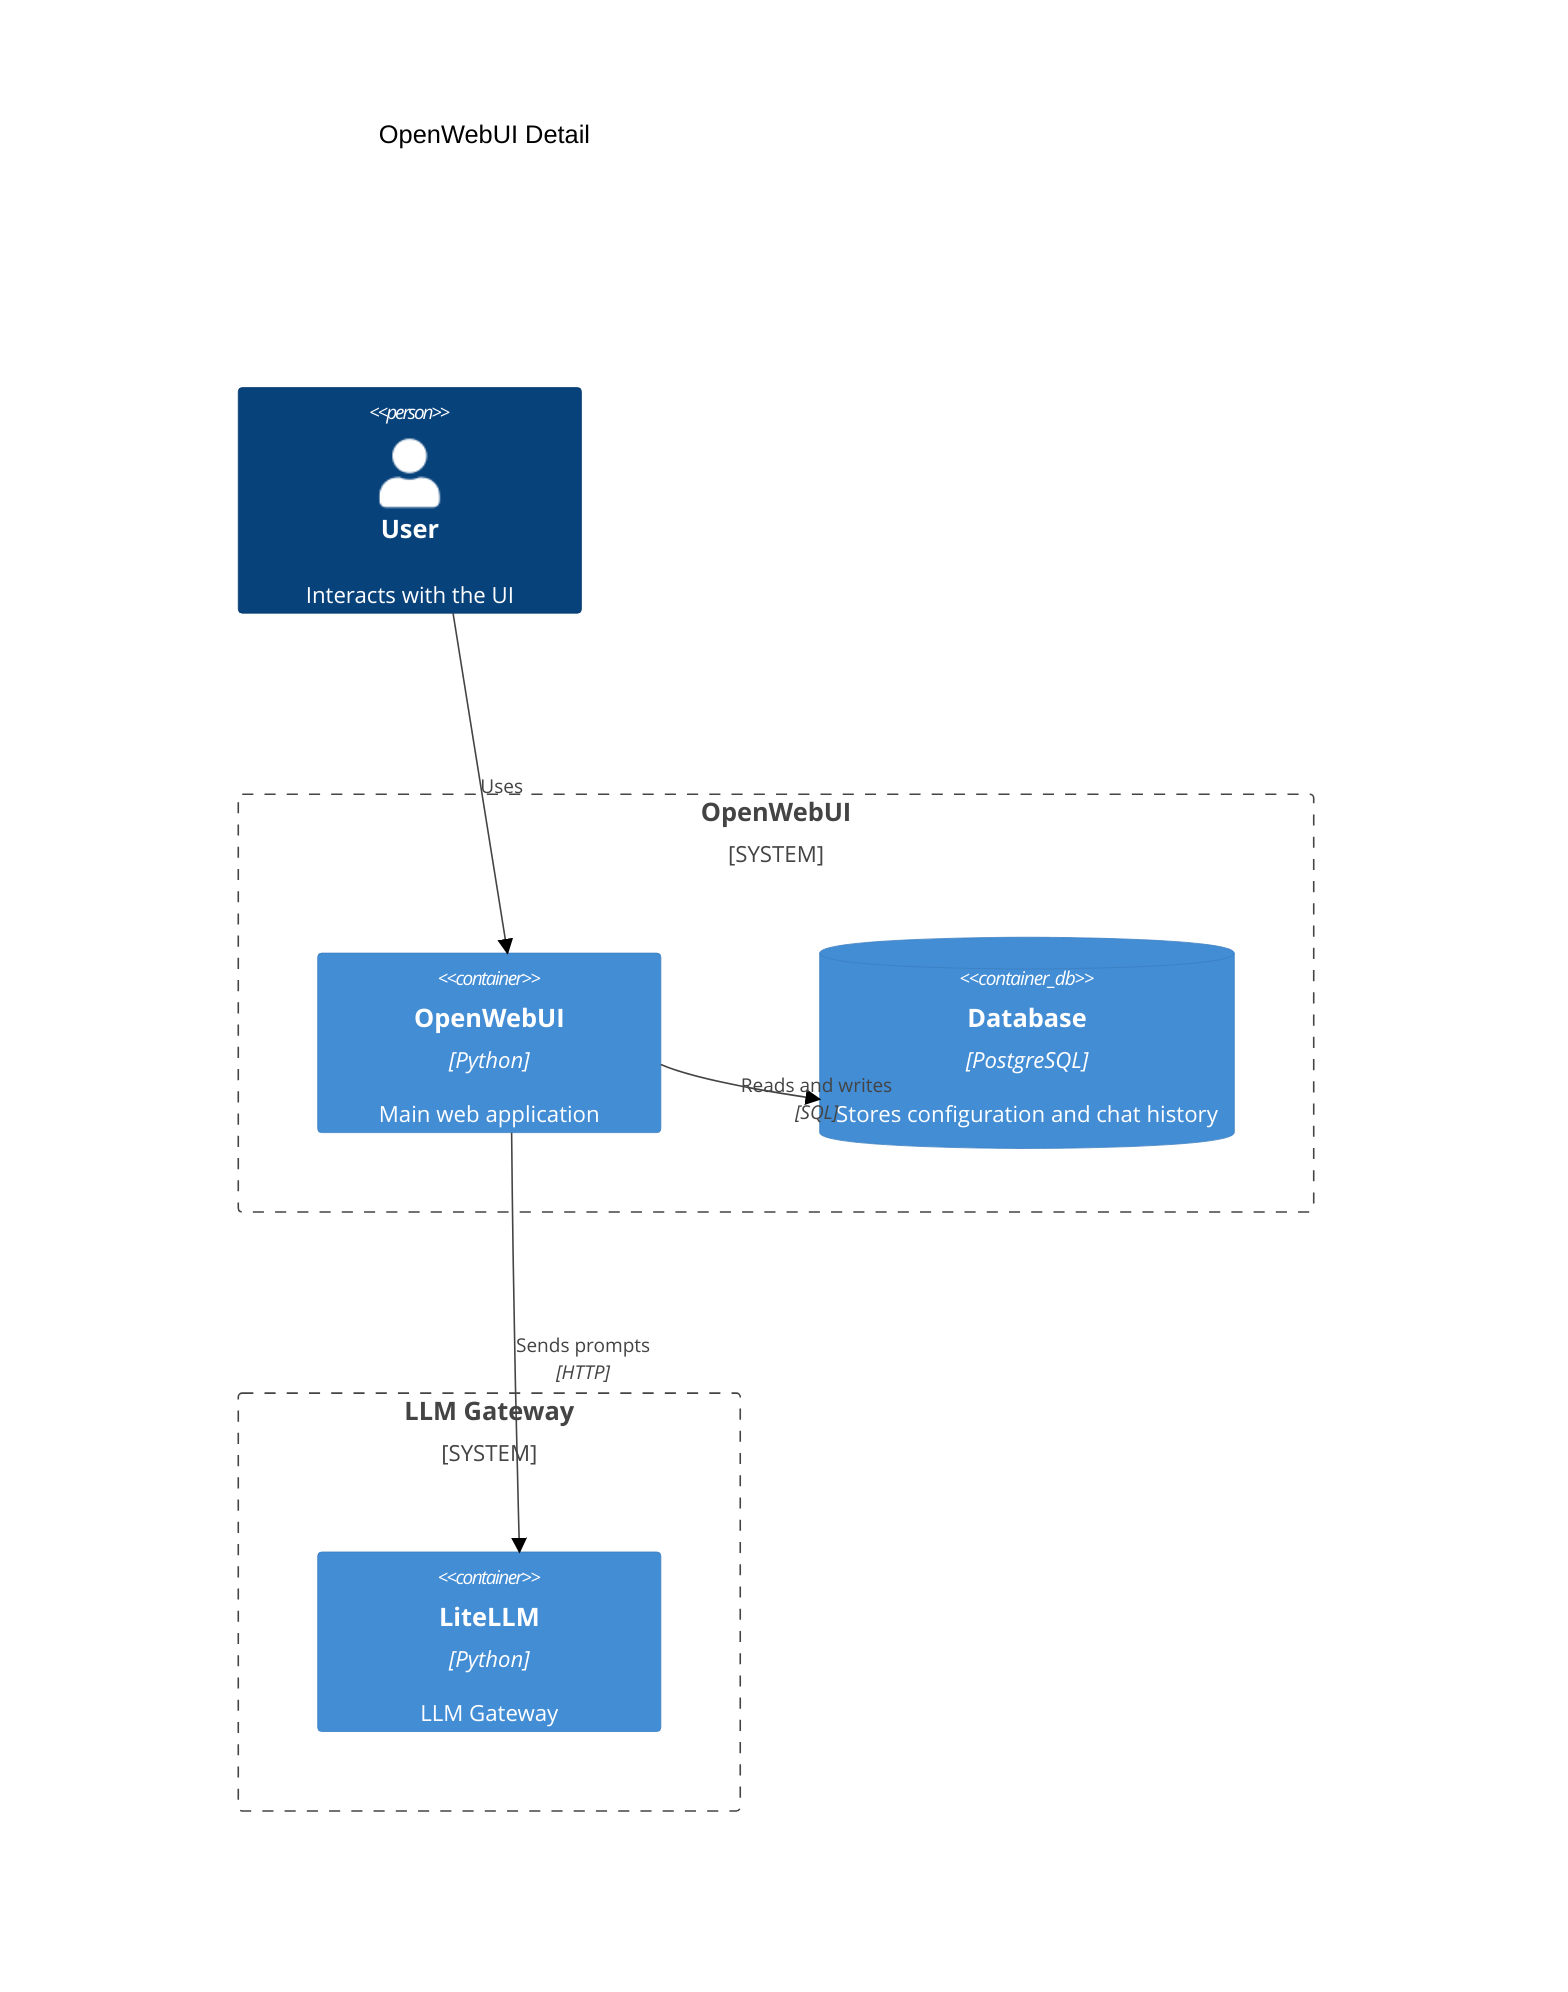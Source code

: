 %%{init: { 'theme': 'neutral' } }%%
C4Container
    title OpenWebUI Detail

    UpdateLayoutConfig("3", "1")

    Person(user, "User", "Interacts with the UI")

    System_Boundary(owui, "OpenWebUI") {
        Container(web, "OpenWebUI", "Python", "Main web application")
        ContainerDb(db, "Database", "PostgreSQL", "Stores configuration and chat history")
    }

    System_Boundary(llmGateway, "LLM Gateway") {
        Container(gateway, "LiteLLM", "Python", "LLM Gateway")
    }

    Rel(user, web, "Uses")
    Rel(web, db, "Reads and writes", "SQL")
    Rel(web, gateway, "Sends prompts", "HTTP")